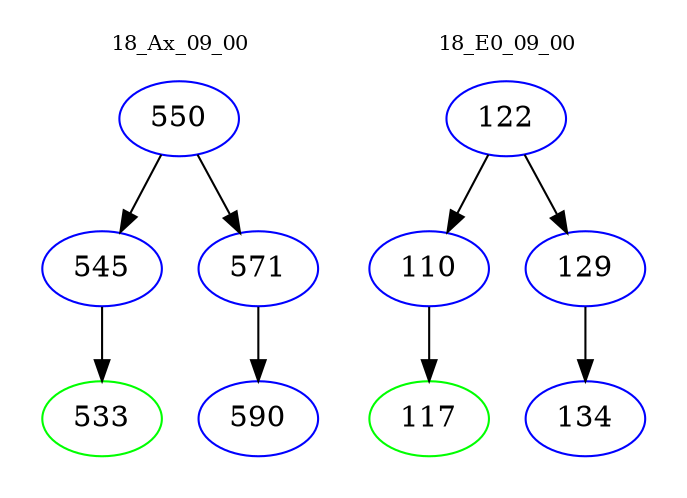 digraph{
subgraph cluster_0 {
color = white
label = "18_Ax_09_00";
fontsize=10;
T0_550 [label="550", color="blue"]
T0_550 -> T0_545 [color="black"]
T0_545 [label="545", color="blue"]
T0_545 -> T0_533 [color="black"]
T0_533 [label="533", color="green"]
T0_550 -> T0_571 [color="black"]
T0_571 [label="571", color="blue"]
T0_571 -> T0_590 [color="black"]
T0_590 [label="590", color="blue"]
}
subgraph cluster_1 {
color = white
label = "18_E0_09_00";
fontsize=10;
T1_122 [label="122", color="blue"]
T1_122 -> T1_110 [color="black"]
T1_110 [label="110", color="blue"]
T1_110 -> T1_117 [color="black"]
T1_117 [label="117", color="green"]
T1_122 -> T1_129 [color="black"]
T1_129 [label="129", color="blue"]
T1_129 -> T1_134 [color="black"]
T1_134 [label="134", color="blue"]
}
}
